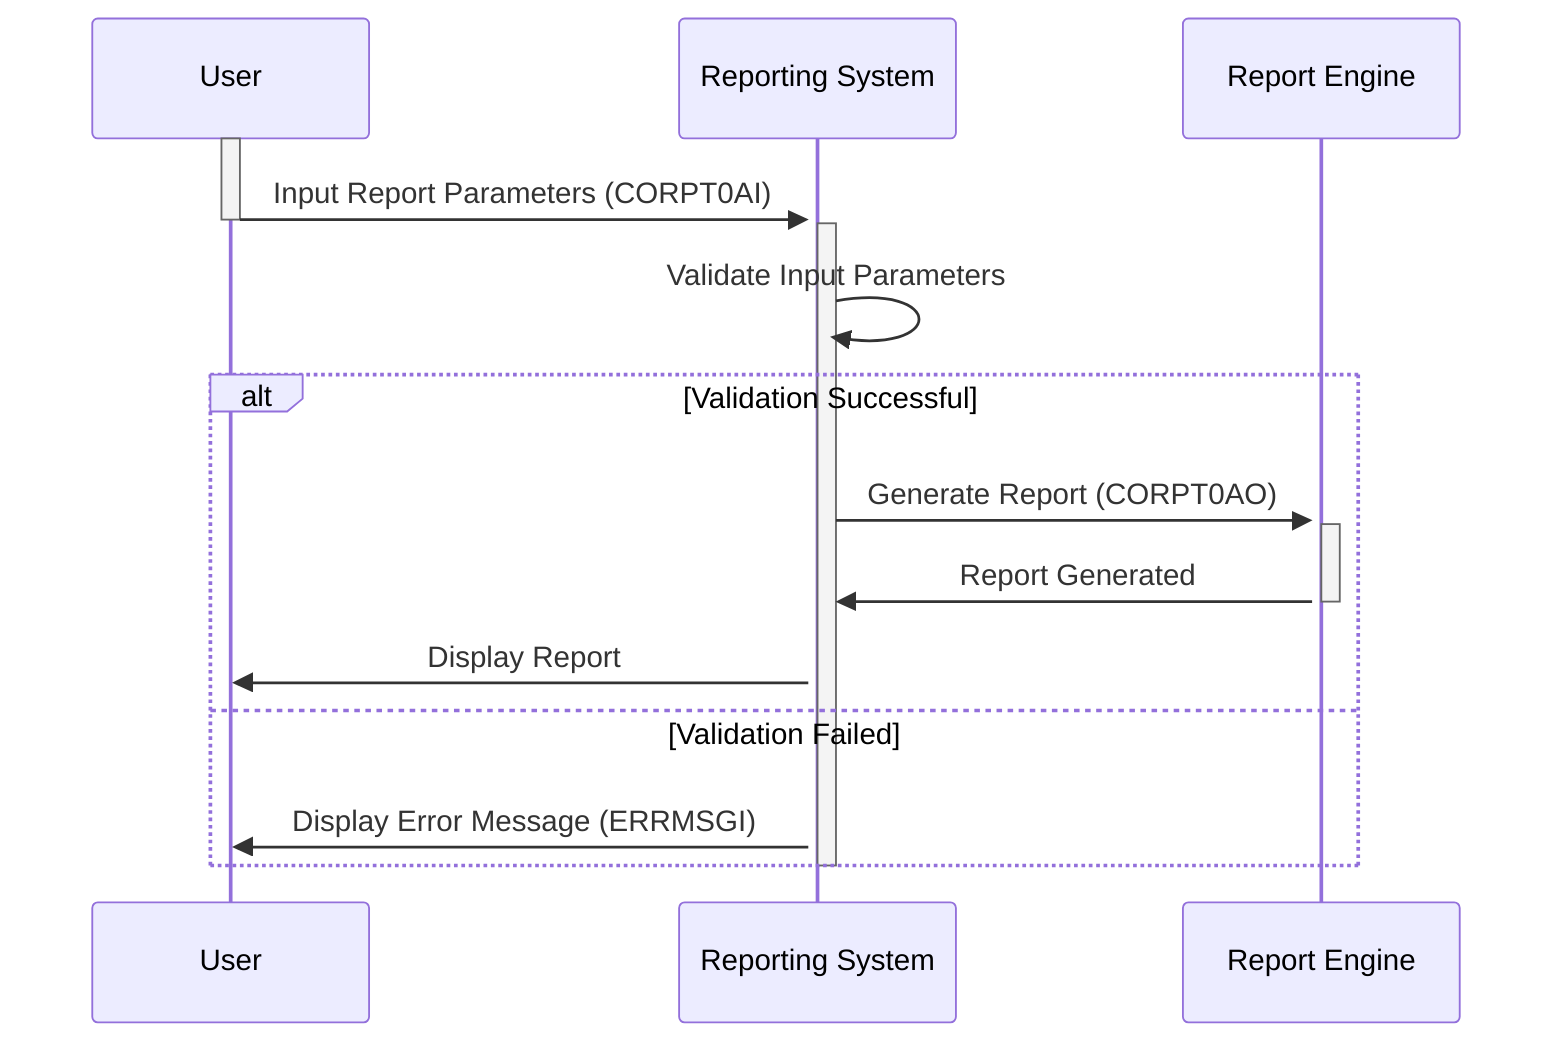 sequenceDiagram
  participant User
  participant Reporting System
  participant Report Engine

  activate User
  User->>+Reporting System: Input Report Parameters (CORPT0AI)
  deactivate User
  activate Reporting System
  Reporting System->>Reporting System: Validate Input Parameters
  alt Validation Successful
    Reporting System->>+Report Engine: Generate Report (CORPT0AO)
    activate Report Engine
    Report Engine->>Reporting System: Report Generated
    deactivate Report Engine
    Reporting System->>User: Display Report
  else Validation Failed
    Reporting System->>User: Display Error Message (ERRMSGI)
  end
  deactivate Reporting System